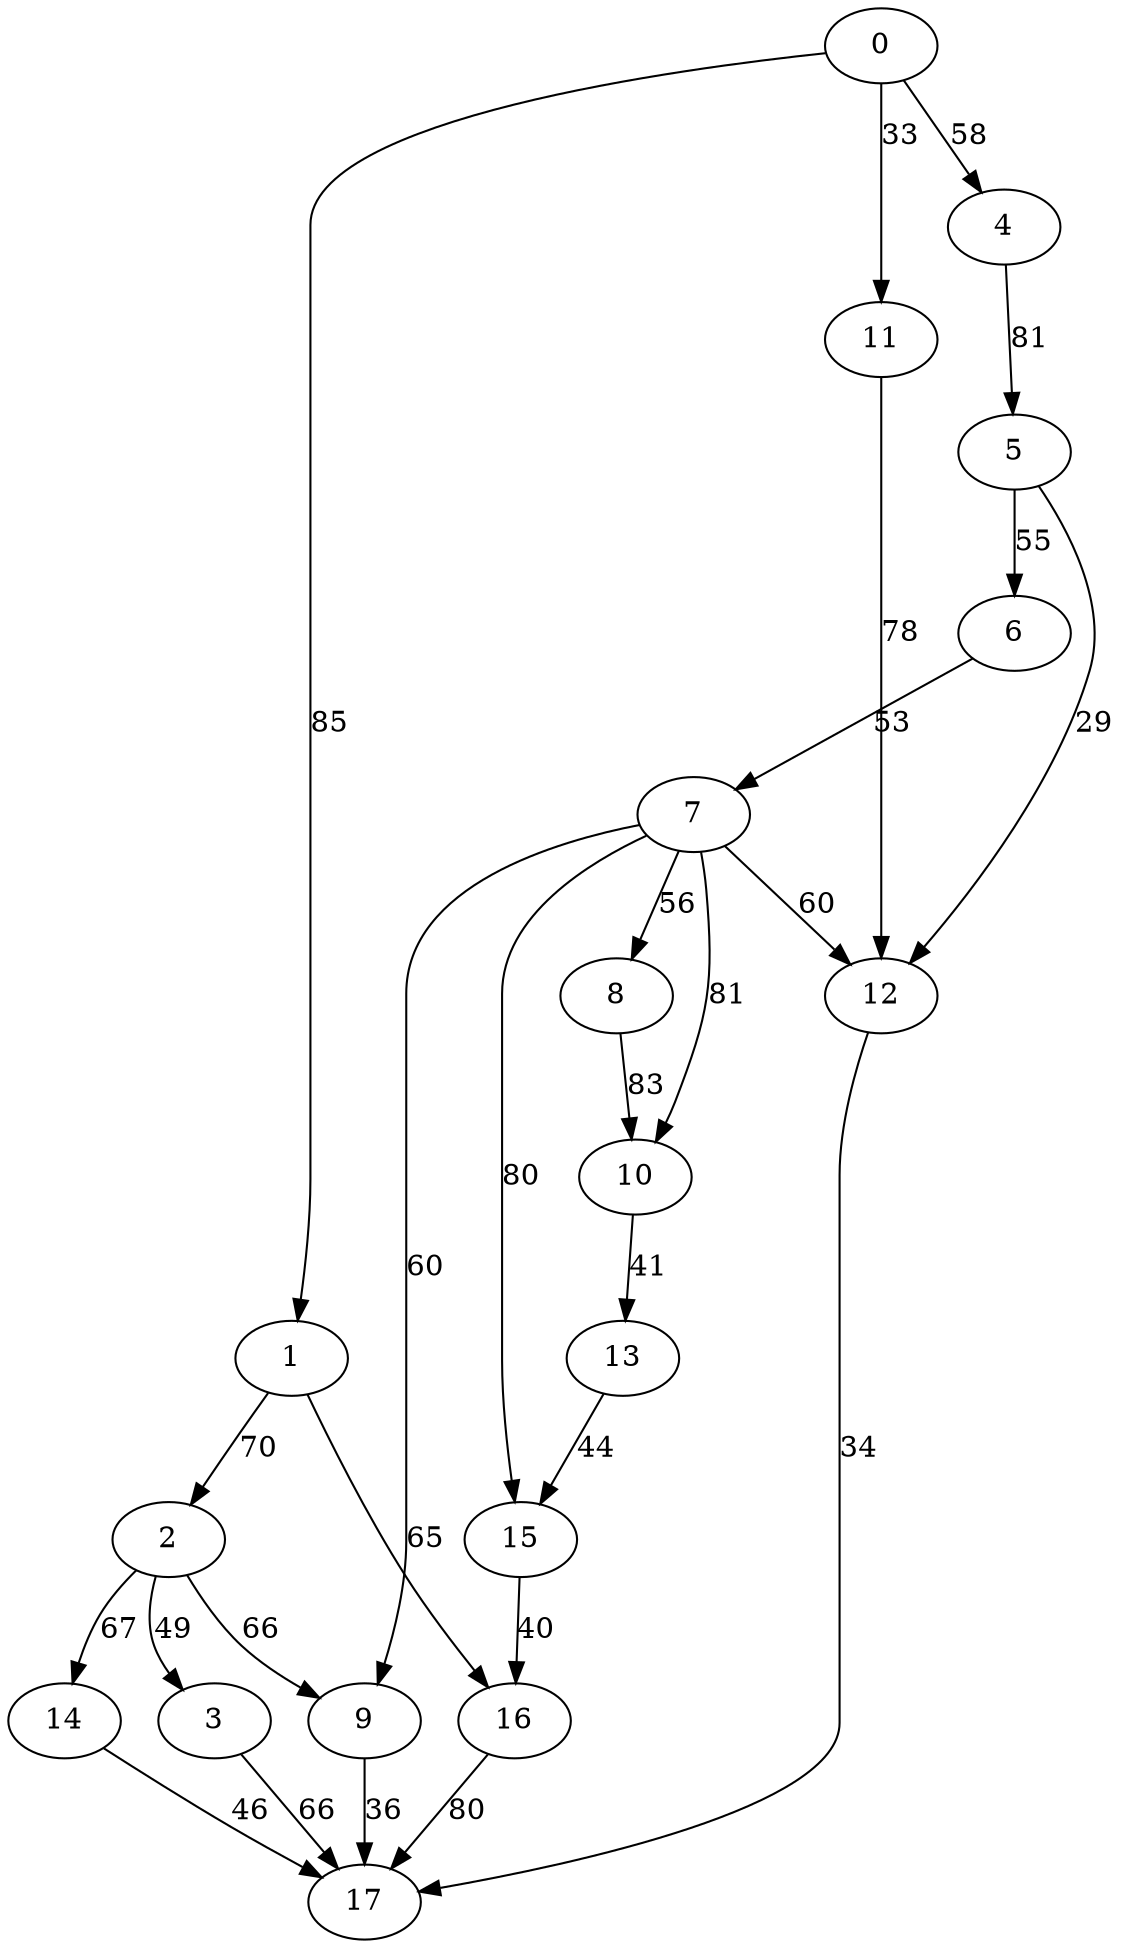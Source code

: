 digraph t20p3r5_14 {
0 -> 1 [ label = 85 ];
0 -> 4 [ label = 58 ];
0 -> 11 [ label = 33 ];
1 -> 2 [ label = 70 ];
1 -> 16 [ label = 65 ];
2 -> 3 [ label = 49 ];
2 -> 9 [ label = 66 ];
2 -> 14 [ label = 67 ];
3 -> 17 [ label = 66 ];
4 -> 5 [ label = 81 ];
5 -> 6 [ label = 55 ];
5 -> 12 [ label = 29 ];
6 -> 7 [ label = 53 ];
7 -> 8 [ label = 56 ];
7 -> 9 [ label = 60 ];
7 -> 10 [ label = 81 ];
7 -> 12 [ label = 60 ];
7 -> 15 [ label = 80 ];
8 -> 10 [ label = 83 ];
9 -> 17 [ label = 36 ];
10 -> 13 [ label = 41 ];
11 -> 12 [ label = 78 ];
12 -> 17 [ label = 34 ];
13 -> 15 [ label = 44 ];
14 -> 17 [ label = 46 ];
15 -> 16 [ label = 40 ];
16 -> 17 [ label = 80 ];
 }

